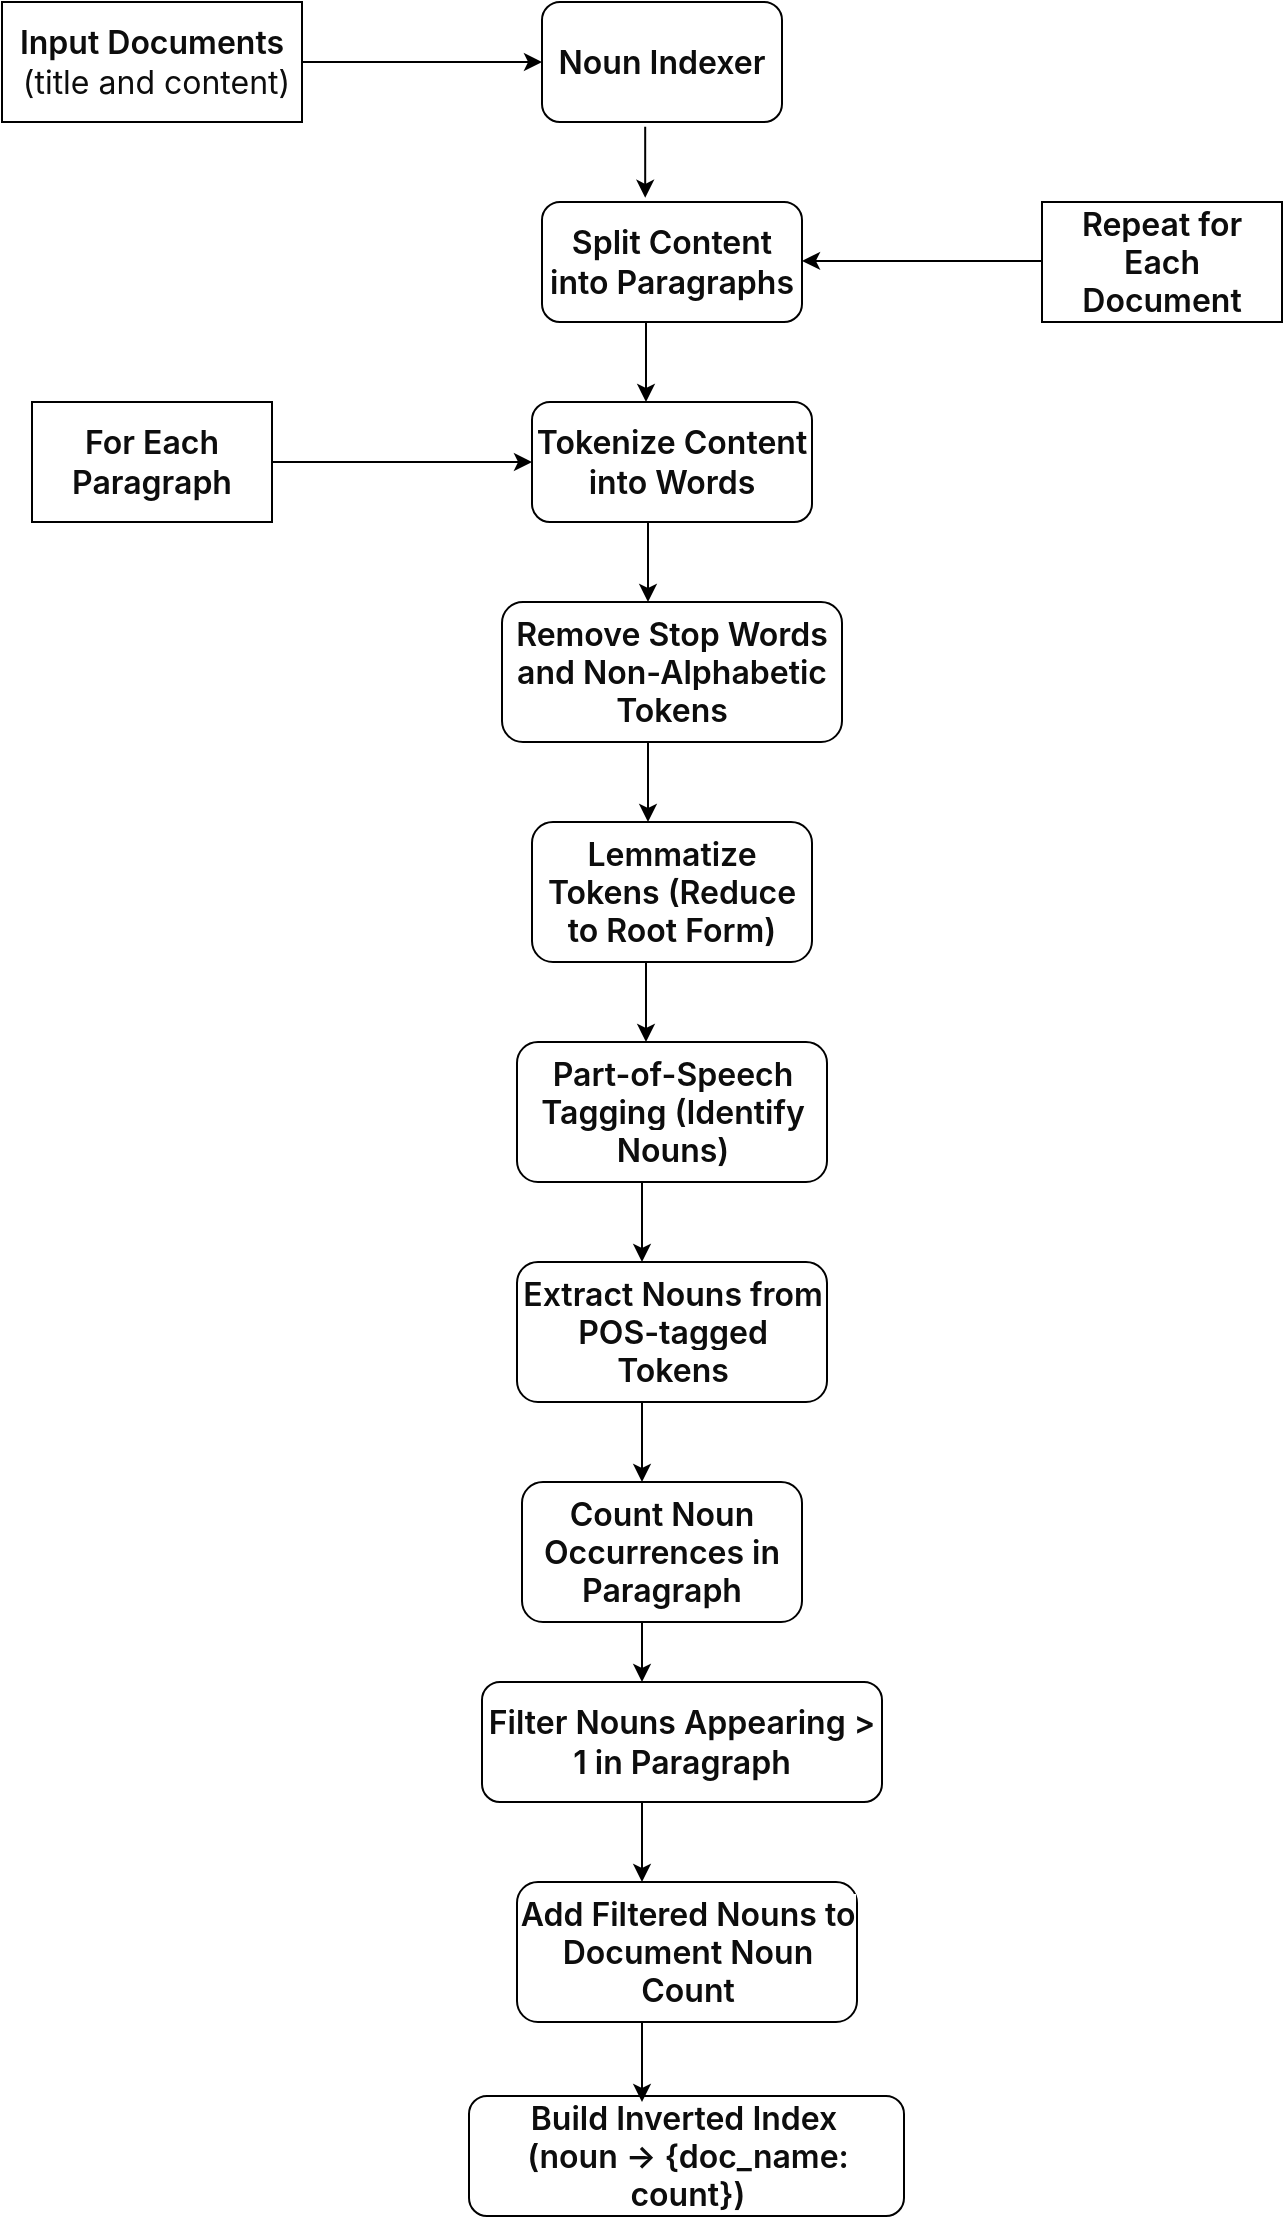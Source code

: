 <mxfile version="24.8.6">
  <diagram name="Page-1" id="52a04d89-c75d-2922-d76d-85b35f80e030">
    <mxGraphModel dx="1867" dy="767" grid="1" gridSize="10" guides="1" tooltips="1" connect="1" arrows="1" fold="1" page="1" pageScale="1" pageWidth="1100" pageHeight="850" background="none" math="0" shadow="0">
      <root>
        <mxCell id="0" />
        <mxCell id="1" parent="0" />
        <mxCell id="hrkqFXoAVe4mg2E6Vb5O-1" value="&lt;span style=&quot;border: 0px solid rgb(227, 227, 227); box-sizing: border-box; --tw-border-spacing-x: 0; --tw-border-spacing-y: 0; --tw-translate-x: 0; --tw-translate-y: 0; --tw-rotate: 0; --tw-skew-x: 0; --tw-skew-y: 0; --tw-scale-x: 1; --tw-scale-y: 1; --tw-pan-x: ; --tw-pan-y: ; --tw-pinch-zoom: ; --tw-scroll-snap-strictness: proximity; --tw-gradient-from-position: ; --tw-gradient-via-position: ; --tw-gradient-to-position: ; --tw-ordinal: ; --tw-slashed-zero: ; --tw-numeric-figure: ; --tw-numeric-spacing: ; --tw-numeric-fraction: ; --tw-ring-inset: ; --tw-ring-offset-width: 0px; --tw-ring-offset-color: #fff; --tw-ring-color: rgba(69,89,164,.5); --tw-ring-offset-shadow: 0 0 #0000; --tw-ring-shadow: 0 0 #0000; --tw-shadow: 0 0 #0000; --tw-shadow-colored: 0 0 #0000; --tw-blur: ; --tw-brightness: ; --tw-contrast: ; --tw-grayscale: ; --tw-hue-rotate: ; --tw-invert: ; --tw-saturate: ; --tw-sepia: ; --tw-drop-shadow: ; --tw-backdrop-blur: ; --tw-backdrop-brightness: ; --tw-backdrop-contrast: ; --tw-backdrop-grayscale: ; --tw-backdrop-hue-rotate: ; --tw-backdrop-invert: ; --tw-backdrop-opacity: ; --tw-backdrop-saturate: ; --tw-backdrop-sepia: ; --tw-contain-size: ; --tw-contain-layout: ; --tw-contain-paint: ; --tw-contain-style: ; scrollbar-color: var(--main-surface-tertiary) transparent; font-weight: 600; color: rgb(13, 13, 13); font-family: ui-sans-serif, -apple-system, system-ui, &amp;quot;Segoe UI&amp;quot;, Helvetica, &amp;quot;Apple Color Emoji&amp;quot;, Arial, sans-serif, &amp;quot;Segoe UI Emoji&amp;quot;, &amp;quot;Segoe UI Symbol&amp;quot;; font-size: 16px; text-align: left; background-color: rgb(255, 255, 255);&quot;&gt;Input Documents&lt;/span&gt;&lt;div&gt;&lt;span style=&quot;color: rgb(13, 13, 13); font-family: ui-sans-serif, -apple-system, system-ui, &amp;quot;Segoe UI&amp;quot;, Helvetica, &amp;quot;Apple Color Emoji&amp;quot;, Arial, sans-serif, &amp;quot;Segoe UI Emoji&amp;quot;, &amp;quot;Segoe UI Symbol&amp;quot;; font-size: 16px; text-align: left; background-color: rgb(255, 255, 255);&quot;&gt;&amp;nbsp;(title and content)&lt;/span&gt;&lt;/div&gt;" style="rounded=0;whiteSpace=wrap;html=1;" vertex="1" parent="1">
          <mxGeometry x="120" y="100" width="150" height="60" as="geometry" />
        </mxCell>
        <mxCell id="hrkqFXoAVe4mg2E6Vb5O-2" value="&lt;span style=&quot;border: 0px solid rgb(227, 227, 227); box-sizing: border-box; --tw-border-spacing-x: 0; --tw-border-spacing-y: 0; --tw-translate-x: 0; --tw-translate-y: 0; --tw-rotate: 0; --tw-skew-x: 0; --tw-skew-y: 0; --tw-scale-x: 1; --tw-scale-y: 1; --tw-pan-x: ; --tw-pan-y: ; --tw-pinch-zoom: ; --tw-scroll-snap-strictness: proximity; --tw-gradient-from-position: ; --tw-gradient-via-position: ; --tw-gradient-to-position: ; --tw-ordinal: ; --tw-slashed-zero: ; --tw-numeric-figure: ; --tw-numeric-spacing: ; --tw-numeric-fraction: ; --tw-ring-inset: ; --tw-ring-offset-width: 0px; --tw-ring-offset-color: #fff; --tw-ring-color: rgba(69,89,164,.5); --tw-ring-offset-shadow: 0 0 #0000; --tw-ring-shadow: 0 0 #0000; --tw-shadow: 0 0 #0000; --tw-shadow-colored: 0 0 #0000; --tw-blur: ; --tw-brightness: ; --tw-contrast: ; --tw-grayscale: ; --tw-hue-rotate: ; --tw-invert: ; --tw-saturate: ; --tw-sepia: ; --tw-drop-shadow: ; --tw-backdrop-blur: ; --tw-backdrop-brightness: ; --tw-backdrop-contrast: ; --tw-backdrop-grayscale: ; --tw-backdrop-hue-rotate: ; --tw-backdrop-invert: ; --tw-backdrop-opacity: ; --tw-backdrop-saturate: ; --tw-backdrop-sepia: ; --tw-contain-size: ; --tw-contain-layout: ; --tw-contain-paint: ; --tw-contain-style: ; scrollbar-color: var(--gray-200) transparent; font-weight: 600; color: rgb(13, 13, 13); font-family: ui-sans-serif, -apple-system, system-ui, &amp;quot;Segoe UI&amp;quot;, Helvetica, &amp;quot;Apple Color Emoji&amp;quot;, Arial, sans-serif, &amp;quot;Segoe UI Emoji&amp;quot;, &amp;quot;Segoe UI Symbol&amp;quot;; font-size: 16px; text-align: left; background-color: rgb(255, 255, 255);&quot;&gt;Split Content into Paragraphs&lt;/span&gt;" style="rounded=1;whiteSpace=wrap;html=1;" vertex="1" parent="1">
          <mxGeometry x="390" y="200" width="130" height="60" as="geometry" />
        </mxCell>
        <mxCell id="hrkqFXoAVe4mg2E6Vb5O-3" value="&lt;span style=&quot;border: 0px solid rgb(227, 227, 227); box-sizing: border-box; --tw-border-spacing-x: 0; --tw-border-spacing-y: 0; --tw-translate-x: 0; --tw-translate-y: 0; --tw-rotate: 0; --tw-skew-x: 0; --tw-skew-y: 0; --tw-scale-x: 1; --tw-scale-y: 1; --tw-pan-x: ; --tw-pan-y: ; --tw-pinch-zoom: ; --tw-scroll-snap-strictness: proximity; --tw-gradient-from-position: ; --tw-gradient-via-position: ; --tw-gradient-to-position: ; --tw-ordinal: ; --tw-slashed-zero: ; --tw-numeric-figure: ; --tw-numeric-spacing: ; --tw-numeric-fraction: ; --tw-ring-inset: ; --tw-ring-offset-width: 0px; --tw-ring-offset-color: #fff; --tw-ring-color: rgba(69,89,164,.5); --tw-ring-offset-shadow: 0 0 #0000; --tw-ring-shadow: 0 0 #0000; --tw-shadow: 0 0 #0000; --tw-shadow-colored: 0 0 #0000; --tw-blur: ; --tw-brightness: ; --tw-contrast: ; --tw-grayscale: ; --tw-hue-rotate: ; --tw-invert: ; --tw-saturate: ; --tw-sepia: ; --tw-drop-shadow: ; --tw-backdrop-blur: ; --tw-backdrop-brightness: ; --tw-backdrop-contrast: ; --tw-backdrop-grayscale: ; --tw-backdrop-hue-rotate: ; --tw-backdrop-invert: ; --tw-backdrop-opacity: ; --tw-backdrop-saturate: ; --tw-backdrop-sepia: ; --tw-contain-size: ; --tw-contain-layout: ; --tw-contain-paint: ; --tw-contain-style: ; scrollbar-color: var(--gray-200) transparent; font-weight: 600; color: rgb(13, 13, 13); font-family: ui-sans-serif, -apple-system, system-ui, &amp;quot;Segoe UI&amp;quot;, Helvetica, &amp;quot;Apple Color Emoji&amp;quot;, Arial, sans-serif, &amp;quot;Segoe UI Emoji&amp;quot;, &amp;quot;Segoe UI Symbol&amp;quot;; font-size: 16px; text-align: left; background-color: rgb(255, 255, 255);&quot;&gt;Tokenize Content into Words&lt;/span&gt;" style="rounded=1;whiteSpace=wrap;html=1;" vertex="1" parent="1">
          <mxGeometry x="385" y="300" width="140" height="60" as="geometry" />
        </mxCell>
        <mxCell id="hrkqFXoAVe4mg2E6Vb5O-4" value="&lt;span style=&quot;border: 0px solid rgb(227, 227, 227); box-sizing: border-box; --tw-border-spacing-x: 0; --tw-border-spacing-y: 0; --tw-translate-x: 0; --tw-translate-y: 0; --tw-rotate: 0; --tw-skew-x: 0; --tw-skew-y: 0; --tw-scale-x: 1; --tw-scale-y: 1; --tw-pan-x: ; --tw-pan-y: ; --tw-pinch-zoom: ; --tw-scroll-snap-strictness: proximity; --tw-gradient-from-position: ; --tw-gradient-via-position: ; --tw-gradient-to-position: ; --tw-ordinal: ; --tw-slashed-zero: ; --tw-numeric-figure: ; --tw-numeric-spacing: ; --tw-numeric-fraction: ; --tw-ring-inset: ; --tw-ring-offset-width: 0px; --tw-ring-offset-color: #fff; --tw-ring-color: rgba(69,89,164,.5); --tw-ring-offset-shadow: 0 0 #0000; --tw-ring-shadow: 0 0 #0000; --tw-shadow: 0 0 #0000; --tw-shadow-colored: 0 0 #0000; --tw-blur: ; --tw-brightness: ; --tw-contrast: ; --tw-grayscale: ; --tw-hue-rotate: ; --tw-invert: ; --tw-saturate: ; --tw-sepia: ; --tw-drop-shadow: ; --tw-backdrop-blur: ; --tw-backdrop-brightness: ; --tw-backdrop-contrast: ; --tw-backdrop-grayscale: ; --tw-backdrop-hue-rotate: ; --tw-backdrop-invert: ; --tw-backdrop-opacity: ; --tw-backdrop-saturate: ; --tw-backdrop-sepia: ; --tw-contain-size: ; --tw-contain-layout: ; --tw-contain-paint: ; --tw-contain-style: ; scrollbar-color: var(--main-surface-tertiary) transparent; font-weight: 600; color: rgb(13, 13, 13); font-family: ui-sans-serif, -apple-system, system-ui, &amp;quot;Segoe UI&amp;quot;, Helvetica, &amp;quot;Apple Color Emoji&amp;quot;, Arial, sans-serif, &amp;quot;Segoe UI Emoji&amp;quot;, &amp;quot;Segoe UI Symbol&amp;quot;; font-size: 16px; text-align: left; background-color: rgb(255, 255, 255);&quot;&gt;Remove Stop Words and Non-Alphabetic Tokens&lt;/span&gt;" style="rounded=1;whiteSpace=wrap;html=1;" vertex="1" parent="1">
          <mxGeometry x="370" y="400" width="170" height="70" as="geometry" />
        </mxCell>
        <mxCell id="hrkqFXoAVe4mg2E6Vb5O-5" value="&lt;span style=&quot;border: 0px solid rgb(227, 227, 227); box-sizing: border-box; --tw-border-spacing-x: 0; --tw-border-spacing-y: 0; --tw-translate-x: 0; --tw-translate-y: 0; --tw-rotate: 0; --tw-skew-x: 0; --tw-skew-y: 0; --tw-scale-x: 1; --tw-scale-y: 1; --tw-pan-x: ; --tw-pan-y: ; --tw-pinch-zoom: ; --tw-scroll-snap-strictness: proximity; --tw-gradient-from-position: ; --tw-gradient-via-position: ; --tw-gradient-to-position: ; --tw-ordinal: ; --tw-slashed-zero: ; --tw-numeric-figure: ; --tw-numeric-spacing: ; --tw-numeric-fraction: ; --tw-ring-inset: ; --tw-ring-offset-width: 0px; --tw-ring-offset-color: #fff; --tw-ring-color: rgba(69,89,164,.5); --tw-ring-offset-shadow: 0 0 #0000; --tw-ring-shadow: 0 0 #0000; --tw-shadow: 0 0 #0000; --tw-shadow-colored: 0 0 #0000; --tw-blur: ; --tw-brightness: ; --tw-contrast: ; --tw-grayscale: ; --tw-hue-rotate: ; --tw-invert: ; --tw-saturate: ; --tw-sepia: ; --tw-drop-shadow: ; --tw-backdrop-blur: ; --tw-backdrop-brightness: ; --tw-backdrop-contrast: ; --tw-backdrop-grayscale: ; --tw-backdrop-hue-rotate: ; --tw-backdrop-invert: ; --tw-backdrop-opacity: ; --tw-backdrop-saturate: ; --tw-backdrop-sepia: ; --tw-contain-size: ; --tw-contain-layout: ; --tw-contain-paint: ; --tw-contain-style: ; scrollbar-color: var(--main-surface-tertiary) transparent; font-weight: 600; color: rgb(13, 13, 13); font-family: ui-sans-serif, -apple-system, system-ui, &amp;quot;Segoe UI&amp;quot;, Helvetica, &amp;quot;Apple Color Emoji&amp;quot;, Arial, sans-serif, &amp;quot;Segoe UI Emoji&amp;quot;, &amp;quot;Segoe UI Symbol&amp;quot;; font-size: 16px; text-align: left; background-color: rgb(255, 255, 255);&quot;&gt;Extract Nouns from POS-tagged Tokens&lt;/span&gt;" style="rounded=1;whiteSpace=wrap;html=1;" vertex="1" parent="1">
          <mxGeometry x="377.5" y="730" width="155" height="70" as="geometry" />
        </mxCell>
        <mxCell id="hrkqFXoAVe4mg2E6Vb5O-6" value="&lt;span style=&quot;border: 0px solid rgb(227, 227, 227); box-sizing: border-box; --tw-border-spacing-x: 0; --tw-border-spacing-y: 0; --tw-translate-x: 0; --tw-translate-y: 0; --tw-rotate: 0; --tw-skew-x: 0; --tw-skew-y: 0; --tw-scale-x: 1; --tw-scale-y: 1; --tw-pan-x: ; --tw-pan-y: ; --tw-pinch-zoom: ; --tw-scroll-snap-strictness: proximity; --tw-gradient-from-position: ; --tw-gradient-via-position: ; --tw-gradient-to-position: ; --tw-ordinal: ; --tw-slashed-zero: ; --tw-numeric-figure: ; --tw-numeric-spacing: ; --tw-numeric-fraction: ; --tw-ring-inset: ; --tw-ring-offset-width: 0px; --tw-ring-offset-color: #fff; --tw-ring-color: rgba(69,89,164,.5); --tw-ring-offset-shadow: 0 0 #0000; --tw-ring-shadow: 0 0 #0000; --tw-shadow: 0 0 #0000; --tw-shadow-colored: 0 0 #0000; --tw-blur: ; --tw-brightness: ; --tw-contrast: ; --tw-grayscale: ; --tw-hue-rotate: ; --tw-invert: ; --tw-saturate: ; --tw-sepia: ; --tw-drop-shadow: ; --tw-backdrop-blur: ; --tw-backdrop-brightness: ; --tw-backdrop-contrast: ; --tw-backdrop-grayscale: ; --tw-backdrop-hue-rotate: ; --tw-backdrop-invert: ; --tw-backdrop-opacity: ; --tw-backdrop-saturate: ; --tw-backdrop-sepia: ; --tw-contain-size: ; --tw-contain-layout: ; --tw-contain-paint: ; --tw-contain-style: ; scrollbar-color: var(--gray-200) transparent; font-weight: 600; color: rgb(13, 13, 13); font-family: ui-sans-serif, -apple-system, system-ui, &amp;quot;Segoe UI&amp;quot;, Helvetica, &amp;quot;Apple Color Emoji&amp;quot;, Arial, sans-serif, &amp;quot;Segoe UI Emoji&amp;quot;, &amp;quot;Segoe UI Symbol&amp;quot;; font-size: 16px; text-align: left; background-color: rgb(255, 255, 255);&quot;&gt;Part-of-Speech Tagging (Identify Nouns)&lt;/span&gt;" style="rounded=1;whiteSpace=wrap;html=1;" vertex="1" parent="1">
          <mxGeometry x="377.5" y="620" width="155" height="70" as="geometry" />
        </mxCell>
        <mxCell id="hrkqFXoAVe4mg2E6Vb5O-7" value="&lt;span style=&quot;border: 0px solid rgb(227, 227, 227); box-sizing: border-box; --tw-border-spacing-x: 0; --tw-border-spacing-y: 0; --tw-translate-x: 0; --tw-translate-y: 0; --tw-rotate: 0; --tw-skew-x: 0; --tw-skew-y: 0; --tw-scale-x: 1; --tw-scale-y: 1; --tw-pan-x: ; --tw-pan-y: ; --tw-pinch-zoom: ; --tw-scroll-snap-strictness: proximity; --tw-gradient-from-position: ; --tw-gradient-via-position: ; --tw-gradient-to-position: ; --tw-ordinal: ; --tw-slashed-zero: ; --tw-numeric-figure: ; --tw-numeric-spacing: ; --tw-numeric-fraction: ; --tw-ring-inset: ; --tw-ring-offset-width: 0px; --tw-ring-offset-color: #fff; --tw-ring-color: rgba(69,89,164,.5); --tw-ring-offset-shadow: 0 0 #0000; --tw-ring-shadow: 0 0 #0000; --tw-shadow: 0 0 #0000; --tw-shadow-colored: 0 0 #0000; --tw-blur: ; --tw-brightness: ; --tw-contrast: ; --tw-grayscale: ; --tw-hue-rotate: ; --tw-invert: ; --tw-saturate: ; --tw-sepia: ; --tw-drop-shadow: ; --tw-backdrop-blur: ; --tw-backdrop-brightness: ; --tw-backdrop-contrast: ; --tw-backdrop-grayscale: ; --tw-backdrop-hue-rotate: ; --tw-backdrop-invert: ; --tw-backdrop-opacity: ; --tw-backdrop-saturate: ; --tw-backdrop-sepia: ; --tw-contain-size: ; --tw-contain-layout: ; --tw-contain-paint: ; --tw-contain-style: ; scrollbar-color: var(--main-surface-tertiary) transparent; font-weight: 600; color: rgb(13, 13, 13); font-family: ui-sans-serif, -apple-system, system-ui, &amp;quot;Segoe UI&amp;quot;, Helvetica, &amp;quot;Apple Color Emoji&amp;quot;, Arial, sans-serif, &amp;quot;Segoe UI Emoji&amp;quot;, &amp;quot;Segoe UI Symbol&amp;quot;; font-size: 16px; text-align: left; background-color: rgb(255, 255, 255);&quot;&gt;Lemmatize Tokens (Reduce to Root Form)&lt;/span&gt;" style="rounded=1;whiteSpace=wrap;html=1;" vertex="1" parent="1">
          <mxGeometry x="385" y="510" width="140" height="70" as="geometry" />
        </mxCell>
        <mxCell id="hrkqFXoAVe4mg2E6Vb5O-8" value="&lt;span style=&quot;border: 0px solid rgb(227, 227, 227); box-sizing: border-box; --tw-border-spacing-x: 0; --tw-border-spacing-y: 0; --tw-translate-x: 0; --tw-translate-y: 0; --tw-rotate: 0; --tw-skew-x: 0; --tw-skew-y: 0; --tw-scale-x: 1; --tw-scale-y: 1; --tw-pan-x: ; --tw-pan-y: ; --tw-pinch-zoom: ; --tw-scroll-snap-strictness: proximity; --tw-gradient-from-position: ; --tw-gradient-via-position: ; --tw-gradient-to-position: ; --tw-ordinal: ; --tw-slashed-zero: ; --tw-numeric-figure: ; --tw-numeric-spacing: ; --tw-numeric-fraction: ; --tw-ring-inset: ; --tw-ring-offset-width: 0px; --tw-ring-offset-color: #fff; --tw-ring-color: rgba(69,89,164,.5); --tw-ring-offset-shadow: 0 0 #0000; --tw-ring-shadow: 0 0 #0000; --tw-shadow: 0 0 #0000; --tw-shadow-colored: 0 0 #0000; --tw-blur: ; --tw-brightness: ; --tw-contrast: ; --tw-grayscale: ; --tw-hue-rotate: ; --tw-invert: ; --tw-saturate: ; --tw-sepia: ; --tw-drop-shadow: ; --tw-backdrop-blur: ; --tw-backdrop-brightness: ; --tw-backdrop-contrast: ; --tw-backdrop-grayscale: ; --tw-backdrop-hue-rotate: ; --tw-backdrop-invert: ; --tw-backdrop-opacity: ; --tw-backdrop-saturate: ; --tw-backdrop-sepia: ; --tw-contain-size: ; --tw-contain-layout: ; --tw-contain-paint: ; --tw-contain-style: ; scrollbar-color: var(--main-surface-tertiary) transparent; font-weight: 600; color: rgb(13, 13, 13); font-family: ui-sans-serif, -apple-system, system-ui, &amp;quot;Segoe UI&amp;quot;, Helvetica, &amp;quot;Apple Color Emoji&amp;quot;, Arial, sans-serif, &amp;quot;Segoe UI Emoji&amp;quot;, &amp;quot;Segoe UI Symbol&amp;quot;; font-size: 16px; text-align: left; background-color: rgb(255, 255, 255);&quot;&gt;Add Filtered Nouns to Document Noun Count&lt;/span&gt;" style="rounded=1;whiteSpace=wrap;html=1;" vertex="1" parent="1">
          <mxGeometry x="377.5" y="1040" width="170" height="70" as="geometry" />
        </mxCell>
        <mxCell id="hrkqFXoAVe4mg2E6Vb5O-9" value="&lt;span style=&quot;border: 0px solid rgb(227, 227, 227); box-sizing: border-box; --tw-border-spacing-x: 0; --tw-border-spacing-y: 0; --tw-translate-x: 0; --tw-translate-y: 0; --tw-rotate: 0; --tw-skew-x: 0; --tw-skew-y: 0; --tw-scale-x: 1; --tw-scale-y: 1; --tw-pan-x: ; --tw-pan-y: ; --tw-pinch-zoom: ; --tw-scroll-snap-strictness: proximity; --tw-gradient-from-position: ; --tw-gradient-via-position: ; --tw-gradient-to-position: ; --tw-ordinal: ; --tw-slashed-zero: ; --tw-numeric-figure: ; --tw-numeric-spacing: ; --tw-numeric-fraction: ; --tw-ring-inset: ; --tw-ring-offset-width: 0px; --tw-ring-offset-color: #fff; --tw-ring-color: rgba(69,89,164,.5); --tw-ring-offset-shadow: 0 0 #0000; --tw-ring-shadow: 0 0 #0000; --tw-shadow: 0 0 #0000; --tw-shadow-colored: 0 0 #0000; --tw-blur: ; --tw-brightness: ; --tw-contrast: ; --tw-grayscale: ; --tw-hue-rotate: ; --tw-invert: ; --tw-saturate: ; --tw-sepia: ; --tw-drop-shadow: ; --tw-backdrop-blur: ; --tw-backdrop-brightness: ; --tw-backdrop-contrast: ; --tw-backdrop-grayscale: ; --tw-backdrop-hue-rotate: ; --tw-backdrop-invert: ; --tw-backdrop-opacity: ; --tw-backdrop-saturate: ; --tw-backdrop-sepia: ; --tw-contain-size: ; --tw-contain-layout: ; --tw-contain-paint: ; --tw-contain-style: ; scrollbar-color: var(--gray-200) transparent; font-weight: 600; color: rgb(13, 13, 13); font-family: ui-sans-serif, -apple-system, system-ui, &amp;quot;Segoe UI&amp;quot;, Helvetica, &amp;quot;Apple Color Emoji&amp;quot;, Arial, sans-serif, &amp;quot;Segoe UI Emoji&amp;quot;, &amp;quot;Segoe UI Symbol&amp;quot;; font-size: 16px; text-align: left; background-color: rgb(255, 255, 255);&quot;&gt;Filter Nouns Appearing &amp;gt; 1 in Paragraph&lt;/span&gt;" style="rounded=1;whiteSpace=wrap;html=1;" vertex="1" parent="1">
          <mxGeometry x="360" y="940" width="200" height="60" as="geometry" />
        </mxCell>
        <mxCell id="hrkqFXoAVe4mg2E6Vb5O-10" value="&lt;span style=&quot;border: 0px solid rgb(227, 227, 227); box-sizing: border-box; --tw-border-spacing-x: 0; --tw-border-spacing-y: 0; --tw-translate-x: 0; --tw-translate-y: 0; --tw-rotate: 0; --tw-skew-x: 0; --tw-skew-y: 0; --tw-scale-x: 1; --tw-scale-y: 1; --tw-pan-x: ; --tw-pan-y: ; --tw-pinch-zoom: ; --tw-scroll-snap-strictness: proximity; --tw-gradient-from-position: ; --tw-gradient-via-position: ; --tw-gradient-to-position: ; --tw-ordinal: ; --tw-slashed-zero: ; --tw-numeric-figure: ; --tw-numeric-spacing: ; --tw-numeric-fraction: ; --tw-ring-inset: ; --tw-ring-offset-width: 0px; --tw-ring-offset-color: #fff; --tw-ring-color: rgba(69,89,164,.5); --tw-ring-offset-shadow: 0 0 #0000; --tw-ring-shadow: 0 0 #0000; --tw-shadow: 0 0 #0000; --tw-shadow-colored: 0 0 #0000; --tw-blur: ; --tw-brightness: ; --tw-contrast: ; --tw-grayscale: ; --tw-hue-rotate: ; --tw-invert: ; --tw-saturate: ; --tw-sepia: ; --tw-drop-shadow: ; --tw-backdrop-blur: ; --tw-backdrop-brightness: ; --tw-backdrop-contrast: ; --tw-backdrop-grayscale: ; --tw-backdrop-hue-rotate: ; --tw-backdrop-invert: ; --tw-backdrop-opacity: ; --tw-backdrop-saturate: ; --tw-backdrop-sepia: ; --tw-contain-size: ; --tw-contain-layout: ; --tw-contain-paint: ; --tw-contain-style: ; scrollbar-color: var(--gray-200) transparent; font-weight: 600; color: rgb(13, 13, 13); font-family: ui-sans-serif, -apple-system, system-ui, &amp;quot;Segoe UI&amp;quot;, Helvetica, &amp;quot;Apple Color Emoji&amp;quot;, Arial, sans-serif, &amp;quot;Segoe UI Emoji&amp;quot;, &amp;quot;Segoe UI Symbol&amp;quot;; font-size: 16px; text-align: left; background-color: rgb(255, 255, 255);&quot;&gt;Count Noun Occurrences in Paragraph&lt;/span&gt;" style="rounded=1;whiteSpace=wrap;html=1;" vertex="1" parent="1">
          <mxGeometry x="380" y="840" width="140" height="70" as="geometry" />
        </mxCell>
        <mxCell id="hrkqFXoAVe4mg2E6Vb5O-11" value="&lt;span style=&quot;border: 0px solid rgb(227, 227, 227); box-sizing: border-box; --tw-border-spacing-x: 0; --tw-border-spacing-y: 0; --tw-translate-x: 0; --tw-translate-y: 0; --tw-rotate: 0; --tw-skew-x: 0; --tw-skew-y: 0; --tw-scale-x: 1; --tw-scale-y: 1; --tw-pan-x: ; --tw-pan-y: ; --tw-pinch-zoom: ; --tw-scroll-snap-strictness: proximity; --tw-gradient-from-position: ; --tw-gradient-via-position: ; --tw-gradient-to-position: ; --tw-ordinal: ; --tw-slashed-zero: ; --tw-numeric-figure: ; --tw-numeric-spacing: ; --tw-numeric-fraction: ; --tw-ring-inset: ; --tw-ring-offset-width: 0px; --tw-ring-offset-color: #fff; --tw-ring-color: rgba(69,89,164,.5); --tw-ring-offset-shadow: 0 0 #0000; --tw-ring-shadow: 0 0 #0000; --tw-shadow: 0 0 #0000; --tw-shadow-colored: 0 0 #0000; --tw-blur: ; --tw-brightness: ; --tw-contrast: ; --tw-grayscale: ; --tw-hue-rotate: ; --tw-invert: ; --tw-saturate: ; --tw-sepia: ; --tw-drop-shadow: ; --tw-backdrop-blur: ; --tw-backdrop-brightness: ; --tw-backdrop-contrast: ; --tw-backdrop-grayscale: ; --tw-backdrop-hue-rotate: ; --tw-backdrop-invert: ; --tw-backdrop-opacity: ; --tw-backdrop-saturate: ; --tw-backdrop-sepia: ; --tw-contain-size: ; --tw-contain-layout: ; --tw-contain-paint: ; --tw-contain-style: ; scrollbar-color: var(--main-surface-tertiary) transparent; font-weight: 600; color: rgb(13, 13, 13); font-family: ui-sans-serif, -apple-system, system-ui, &amp;quot;Segoe UI&amp;quot;, Helvetica, &amp;quot;Apple Color Emoji&amp;quot;, Arial, sans-serif, &amp;quot;Segoe UI Emoji&amp;quot;, &amp;quot;Segoe UI Symbol&amp;quot;; font-size: 16px; text-align: left; background-color: rgb(255, 255, 255);&quot;&gt;Repeat for Each Document&lt;/span&gt;" style="rounded=0;whiteSpace=wrap;html=1;" vertex="1" parent="1">
          <mxGeometry x="640" y="200" width="120" height="60" as="geometry" />
        </mxCell>
        <mxCell id="hrkqFXoAVe4mg2E6Vb5O-12" value="&lt;span style=&quot;border: 0px solid rgb(227, 227, 227); box-sizing: border-box; --tw-border-spacing-x: 0; --tw-border-spacing-y: 0; --tw-translate-x: 0; --tw-translate-y: 0; --tw-rotate: 0; --tw-skew-x: 0; --tw-skew-y: 0; --tw-scale-x: 1; --tw-scale-y: 1; --tw-pan-x: ; --tw-pan-y: ; --tw-pinch-zoom: ; --tw-scroll-snap-strictness: proximity; --tw-gradient-from-position: ; --tw-gradient-via-position: ; --tw-gradient-to-position: ; --tw-ordinal: ; --tw-slashed-zero: ; --tw-numeric-figure: ; --tw-numeric-spacing: ; --tw-numeric-fraction: ; --tw-ring-inset: ; --tw-ring-offset-width: 0px; --tw-ring-offset-color: #fff; --tw-ring-color: rgba(69,89,164,.5); --tw-ring-offset-shadow: 0 0 #0000; --tw-ring-shadow: 0 0 #0000; --tw-shadow: 0 0 #0000; --tw-shadow-colored: 0 0 #0000; --tw-blur: ; --tw-brightness: ; --tw-contrast: ; --tw-grayscale: ; --tw-hue-rotate: ; --tw-invert: ; --tw-saturate: ; --tw-sepia: ; --tw-drop-shadow: ; --tw-backdrop-blur: ; --tw-backdrop-brightness: ; --tw-backdrop-contrast: ; --tw-backdrop-grayscale: ; --tw-backdrop-hue-rotate: ; --tw-backdrop-invert: ; --tw-backdrop-opacity: ; --tw-backdrop-saturate: ; --tw-backdrop-sepia: ; --tw-contain-size: ; --tw-contain-layout: ; --tw-contain-paint: ; --tw-contain-style: ; scrollbar-color: var(--main-surface-tertiary) transparent; font-weight: 600; color: rgb(13, 13, 13); font-family: ui-sans-serif, -apple-system, system-ui, &amp;quot;Segoe UI&amp;quot;, Helvetica, &amp;quot;Apple Color Emoji&amp;quot;, Arial, sans-serif, &amp;quot;Segoe UI Emoji&amp;quot;, &amp;quot;Segoe UI Symbol&amp;quot;; font-size: 16px; text-align: left; background-color: rgb(255, 255, 255);&quot;&gt;Build Inverted Index&amp;nbsp;&lt;/span&gt;&lt;div&gt;&lt;span style=&quot;border: 0px solid rgb(227, 227, 227); box-sizing: border-box; --tw-border-spacing-x: 0; --tw-border-spacing-y: 0; --tw-translate-x: 0; --tw-translate-y: 0; --tw-rotate: 0; --tw-skew-x: 0; --tw-skew-y: 0; --tw-scale-x: 1; --tw-scale-y: 1; --tw-pan-x: ; --tw-pan-y: ; --tw-pinch-zoom: ; --tw-scroll-snap-strictness: proximity; --tw-gradient-from-position: ; --tw-gradient-via-position: ; --tw-gradient-to-position: ; --tw-ordinal: ; --tw-slashed-zero: ; --tw-numeric-figure: ; --tw-numeric-spacing: ; --tw-numeric-fraction: ; --tw-ring-inset: ; --tw-ring-offset-width: 0px; --tw-ring-offset-color: #fff; --tw-ring-color: rgba(69,89,164,.5); --tw-ring-offset-shadow: 0 0 #0000; --tw-ring-shadow: 0 0 #0000; --tw-shadow: 0 0 #0000; --tw-shadow-colored: 0 0 #0000; --tw-blur: ; --tw-brightness: ; --tw-contrast: ; --tw-grayscale: ; --tw-hue-rotate: ; --tw-invert: ; --tw-saturate: ; --tw-sepia: ; --tw-drop-shadow: ; --tw-backdrop-blur: ; --tw-backdrop-brightness: ; --tw-backdrop-contrast: ; --tw-backdrop-grayscale: ; --tw-backdrop-hue-rotate: ; --tw-backdrop-invert: ; --tw-backdrop-opacity: ; --tw-backdrop-saturate: ; --tw-backdrop-sepia: ; --tw-contain-size: ; --tw-contain-layout: ; --tw-contain-paint: ; --tw-contain-style: ; scrollbar-color: var(--main-surface-tertiary) transparent; font-weight: 600; color: rgb(13, 13, 13); font-family: ui-sans-serif, -apple-system, system-ui, &amp;quot;Segoe UI&amp;quot;, Helvetica, &amp;quot;Apple Color Emoji&amp;quot;, Arial, sans-serif, &amp;quot;Segoe UI Emoji&amp;quot;, &amp;quot;Segoe UI Symbol&amp;quot;; font-size: 16px; text-align: left; background-color: rgb(255, 255, 255);&quot;&gt;(noun -&amp;gt; {doc_name: count})&lt;/span&gt;&lt;/div&gt;" style="rounded=1;whiteSpace=wrap;html=1;" vertex="1" parent="1">
          <mxGeometry x="353.5" y="1147" width="217.5" height="60" as="geometry" />
        </mxCell>
        <mxCell id="hrkqFXoAVe4mg2E6Vb5O-13" value="&lt;span style=&quot;color: rgb(13, 13, 13); font-family: ui-sans-serif, -apple-system, system-ui, &amp;quot;Segoe UI&amp;quot;, Helvetica, &amp;quot;Apple Color Emoji&amp;quot;, Arial, sans-serif, &amp;quot;Segoe UI Emoji&amp;quot;, &amp;quot;Segoe UI Symbol&amp;quot;; font-size: 16px; font-weight: 600; text-align: left; background-color: rgb(255, 255, 255);&quot;&gt;Noun Indexer&lt;/span&gt;" style="rounded=1;whiteSpace=wrap;html=1;" vertex="1" parent="1">
          <mxGeometry x="390" y="100" width="120" height="60" as="geometry" />
        </mxCell>
        <mxCell id="hrkqFXoAVe4mg2E6Vb5O-15" value="&lt;span style=&quot;border: 0px solid rgb(227, 227, 227); box-sizing: border-box; --tw-border-spacing-x: 0; --tw-border-spacing-y: 0; --tw-translate-x: 0; --tw-translate-y: 0; --tw-rotate: 0; --tw-skew-x: 0; --tw-skew-y: 0; --tw-scale-x: 1; --tw-scale-y: 1; --tw-pan-x: ; --tw-pan-y: ; --tw-pinch-zoom: ; --tw-scroll-snap-strictness: proximity; --tw-gradient-from-position: ; --tw-gradient-via-position: ; --tw-gradient-to-position: ; --tw-ordinal: ; --tw-slashed-zero: ; --tw-numeric-figure: ; --tw-numeric-spacing: ; --tw-numeric-fraction: ; --tw-ring-inset: ; --tw-ring-offset-width: 0px; --tw-ring-offset-color: #fff; --tw-ring-color: rgba(69,89,164,.5); --tw-ring-offset-shadow: 0 0 #0000; --tw-ring-shadow: 0 0 #0000; --tw-shadow: 0 0 #0000; --tw-shadow-colored: 0 0 #0000; --tw-blur: ; --tw-brightness: ; --tw-contrast: ; --tw-grayscale: ; --tw-hue-rotate: ; --tw-invert: ; --tw-saturate: ; --tw-sepia: ; --tw-drop-shadow: ; --tw-backdrop-blur: ; --tw-backdrop-brightness: ; --tw-backdrop-contrast: ; --tw-backdrop-grayscale: ; --tw-backdrop-hue-rotate: ; --tw-backdrop-invert: ; --tw-backdrop-opacity: ; --tw-backdrop-saturate: ; --tw-backdrop-sepia: ; --tw-contain-size: ; --tw-contain-layout: ; --tw-contain-paint: ; --tw-contain-style: ; scrollbar-color: var(--gray-200) transparent; font-weight: 600; color: rgb(13, 13, 13); font-family: ui-sans-serif, -apple-system, system-ui, &amp;quot;Segoe UI&amp;quot;, Helvetica, &amp;quot;Apple Color Emoji&amp;quot;, Arial, sans-serif, &amp;quot;Segoe UI Emoji&amp;quot;, &amp;quot;Segoe UI Symbol&amp;quot;; font-size: 16px; text-align: left; background-color: rgb(255, 255, 255);&quot;&gt;For Each Paragraph&lt;/span&gt;" style="rounded=0;whiteSpace=wrap;html=1;" vertex="1" parent="1">
          <mxGeometry x="135" y="300" width="120" height="60" as="geometry" />
        </mxCell>
        <mxCell id="hrkqFXoAVe4mg2E6Vb5O-16" value="" style="endArrow=classic;html=1;rounded=0;exitX=1;exitY=0.5;exitDx=0;exitDy=0;entryX=0;entryY=0.5;entryDx=0;entryDy=0;" edge="1" parent="1" source="hrkqFXoAVe4mg2E6Vb5O-1" target="hrkqFXoAVe4mg2E6Vb5O-13">
          <mxGeometry width="50" height="50" relative="1" as="geometry">
            <mxPoint x="390" y="310" as="sourcePoint" />
            <mxPoint x="440" y="260" as="targetPoint" />
          </mxGeometry>
        </mxCell>
        <mxCell id="hrkqFXoAVe4mg2E6Vb5O-17" value="" style="endArrow=classic;html=1;rounded=0;exitX=1;exitY=0.5;exitDx=0;exitDy=0;entryX=0;entryY=0.5;entryDx=0;entryDy=0;" edge="1" parent="1" target="hrkqFXoAVe4mg2E6Vb5O-3">
          <mxGeometry width="50" height="50" relative="1" as="geometry">
            <mxPoint x="255" y="330" as="sourcePoint" />
            <mxPoint x="375" y="330" as="targetPoint" />
          </mxGeometry>
        </mxCell>
        <mxCell id="hrkqFXoAVe4mg2E6Vb5O-18" value="" style="endArrow=classic;html=1;rounded=0;exitX=1;exitY=0.5;exitDx=0;exitDy=0;entryX=0;entryY=0.5;entryDx=0;entryDy=0;" edge="1" parent="1">
          <mxGeometry width="50" height="50" relative="1" as="geometry">
            <mxPoint x="640" y="229.44" as="sourcePoint" />
            <mxPoint x="520" y="229.44" as="targetPoint" />
          </mxGeometry>
        </mxCell>
        <mxCell id="hrkqFXoAVe4mg2E6Vb5O-19" value="" style="endArrow=classic;html=1;rounded=0;exitX=0.43;exitY=1.039;exitDx=0;exitDy=0;exitPerimeter=0;entryX=0.397;entryY=-0.035;entryDx=0;entryDy=0;entryPerimeter=0;" edge="1" parent="1" source="hrkqFXoAVe4mg2E6Vb5O-13" target="hrkqFXoAVe4mg2E6Vb5O-2">
          <mxGeometry width="50" height="50" relative="1" as="geometry">
            <mxPoint x="390" y="310" as="sourcePoint" />
            <mxPoint x="440" y="260" as="targetPoint" />
          </mxGeometry>
        </mxCell>
        <mxCell id="hrkqFXoAVe4mg2E6Vb5O-20" value="" style="endArrow=classic;html=1;rounded=0;exitX=0.43;exitY=1.039;exitDx=0;exitDy=0;exitPerimeter=0;" edge="1" parent="1">
          <mxGeometry width="50" height="50" relative="1" as="geometry">
            <mxPoint x="442" y="260" as="sourcePoint" />
            <mxPoint x="442" y="300" as="targetPoint" />
          </mxGeometry>
        </mxCell>
        <mxCell id="hrkqFXoAVe4mg2E6Vb5O-21" value="" style="endArrow=classic;html=1;rounded=0;exitX=0.43;exitY=1.039;exitDx=0;exitDy=0;exitPerimeter=0;" edge="1" parent="1">
          <mxGeometry width="50" height="50" relative="1" as="geometry">
            <mxPoint x="443" y="360" as="sourcePoint" />
            <mxPoint x="443" y="400" as="targetPoint" />
          </mxGeometry>
        </mxCell>
        <mxCell id="hrkqFXoAVe4mg2E6Vb5O-22" value="" style="endArrow=classic;html=1;rounded=0;exitX=0.43;exitY=1.039;exitDx=0;exitDy=0;exitPerimeter=0;" edge="1" parent="1">
          <mxGeometry width="50" height="50" relative="1" as="geometry">
            <mxPoint x="443" y="470" as="sourcePoint" />
            <mxPoint x="443" y="510" as="targetPoint" />
          </mxGeometry>
        </mxCell>
        <mxCell id="hrkqFXoAVe4mg2E6Vb5O-23" value="" style="endArrow=classic;html=1;rounded=0;exitX=0.43;exitY=1.039;exitDx=0;exitDy=0;exitPerimeter=0;" edge="1" parent="1">
          <mxGeometry width="50" height="50" relative="1" as="geometry">
            <mxPoint x="442" y="580" as="sourcePoint" />
            <mxPoint x="442" y="620" as="targetPoint" />
          </mxGeometry>
        </mxCell>
        <mxCell id="hrkqFXoAVe4mg2E6Vb5O-24" value="" style="endArrow=classic;html=1;rounded=0;exitX=0.43;exitY=1.039;exitDx=0;exitDy=0;exitPerimeter=0;" edge="1" parent="1">
          <mxGeometry width="50" height="50" relative="1" as="geometry">
            <mxPoint x="440" y="690" as="sourcePoint" />
            <mxPoint x="440" y="730" as="targetPoint" />
          </mxGeometry>
        </mxCell>
        <mxCell id="hrkqFXoAVe4mg2E6Vb5O-25" value="" style="endArrow=classic;html=1;rounded=0;exitX=0.43;exitY=1.039;exitDx=0;exitDy=0;exitPerimeter=0;" edge="1" parent="1">
          <mxGeometry width="50" height="50" relative="1" as="geometry">
            <mxPoint x="440" y="800" as="sourcePoint" />
            <mxPoint x="440" y="840" as="targetPoint" />
          </mxGeometry>
        </mxCell>
        <mxCell id="hrkqFXoAVe4mg2E6Vb5O-26" value="" style="endArrow=classic;html=1;rounded=0;" edge="1" parent="1">
          <mxGeometry width="50" height="50" relative="1" as="geometry">
            <mxPoint x="440" y="910" as="sourcePoint" />
            <mxPoint x="440" y="940" as="targetPoint" />
          </mxGeometry>
        </mxCell>
        <mxCell id="hrkqFXoAVe4mg2E6Vb5O-27" value="" style="endArrow=classic;html=1;rounded=0;exitX=0.43;exitY=1.039;exitDx=0;exitDy=0;exitPerimeter=0;" edge="1" parent="1">
          <mxGeometry width="50" height="50" relative="1" as="geometry">
            <mxPoint x="440" y="1000" as="sourcePoint" />
            <mxPoint x="440" y="1040" as="targetPoint" />
          </mxGeometry>
        </mxCell>
        <mxCell id="hrkqFXoAVe4mg2E6Vb5O-28" value="" style="endArrow=classic;html=1;rounded=0;exitX=0.43;exitY=1.039;exitDx=0;exitDy=0;exitPerimeter=0;" edge="1" parent="1">
          <mxGeometry width="50" height="50" relative="1" as="geometry">
            <mxPoint x="440" y="1110" as="sourcePoint" />
            <mxPoint x="440" y="1150" as="targetPoint" />
          </mxGeometry>
        </mxCell>
      </root>
    </mxGraphModel>
  </diagram>
</mxfile>
